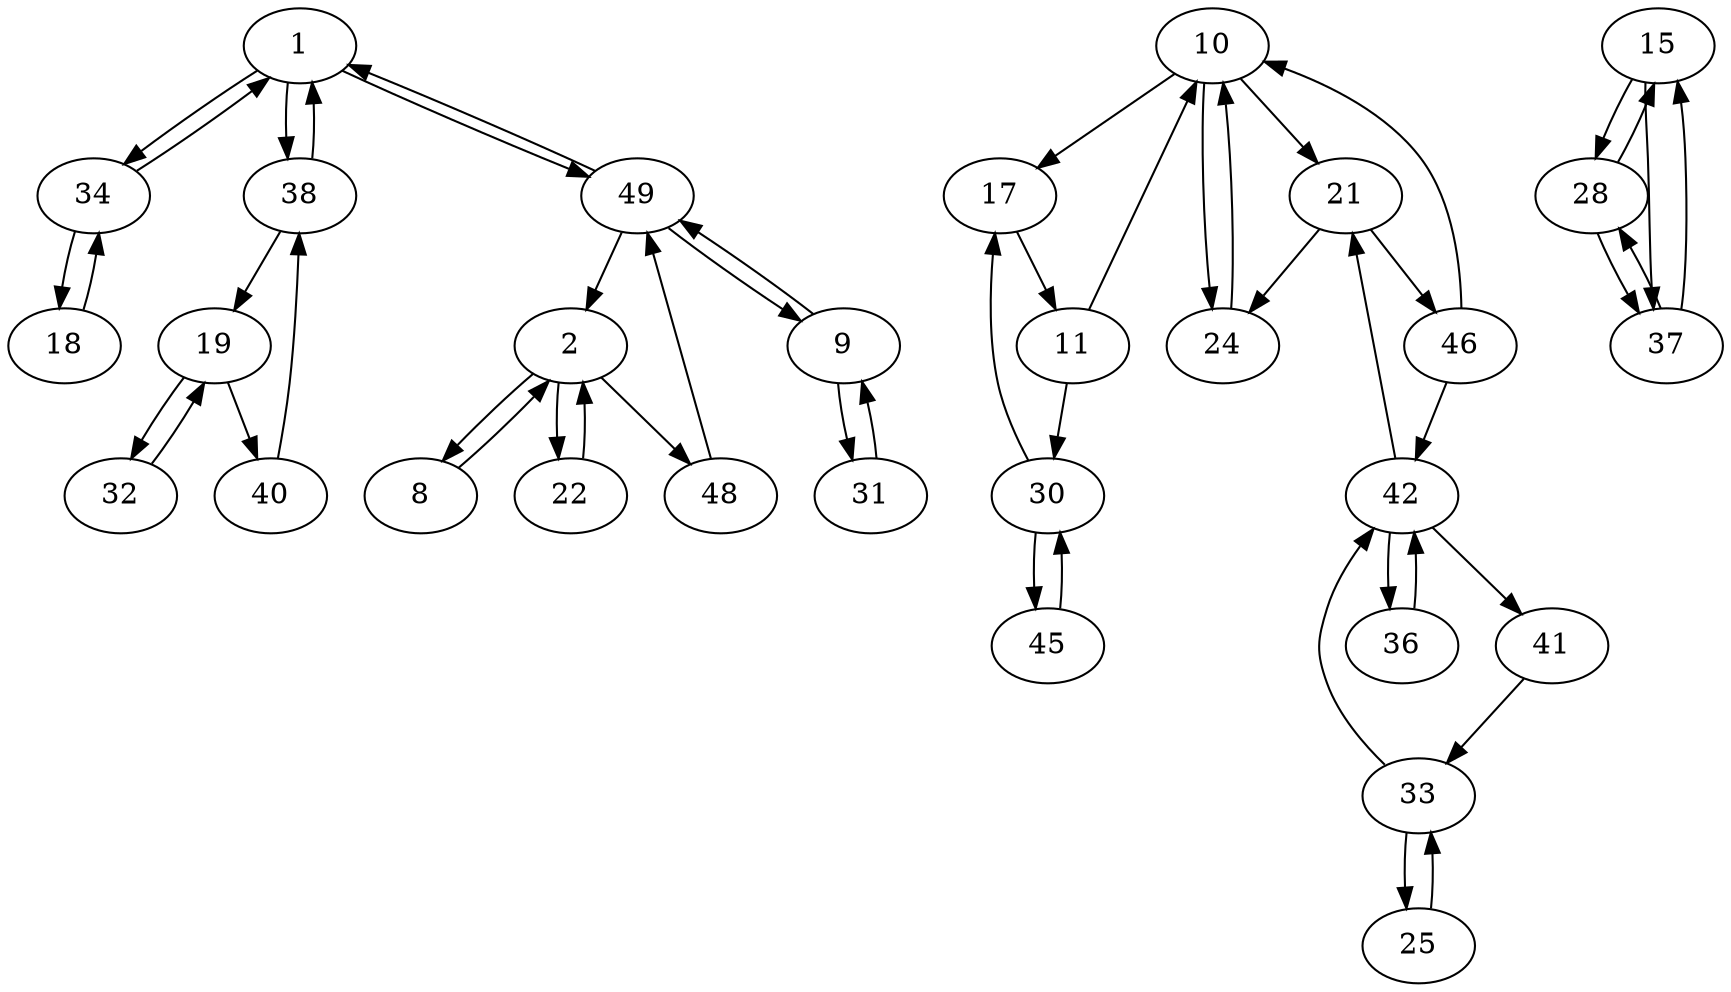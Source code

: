 digraph G {
  1 -> 34;
  1 -> 38;
  1 -> 49;
  2 -> 8;
  2 -> 22;
  2 -> 48;
  8 -> 2;
  9 -> 31;
  9 -> 49;
  10 -> 17;
  10 -> 21;
  10 -> 24;
  11 -> 10;
  11 -> 30;
  15 -> 28;
  15 -> 37;
  17 -> 11;
  18 -> 34;
  19 -> 32;
  19 -> 40;
  21 -> 24;
  21 -> 46;
  22 -> 2;
  24 -> 10;
  25 -> 33;
  28 -> 15;
  28 -> 37;
  30 -> 17;
  30 -> 45;
  31 -> 9;
  32 -> 19;
  33 -> 25;
  33 -> 42;
  34 -> 1;
  34 -> 18;
  36 -> 42;
  37 -> 15;
  37 -> 28;
  38 -> 1;
  38 -> 19;
  40 -> 38;
  41 -> 33;
  42 -> 21;
  42 -> 36;
  42 -> 41;
  45 -> 30;
  46 -> 10;
  46 -> 42;
  48 -> 49;
  49 -> 1;
  49 -> 2;
  49 -> 9;
}